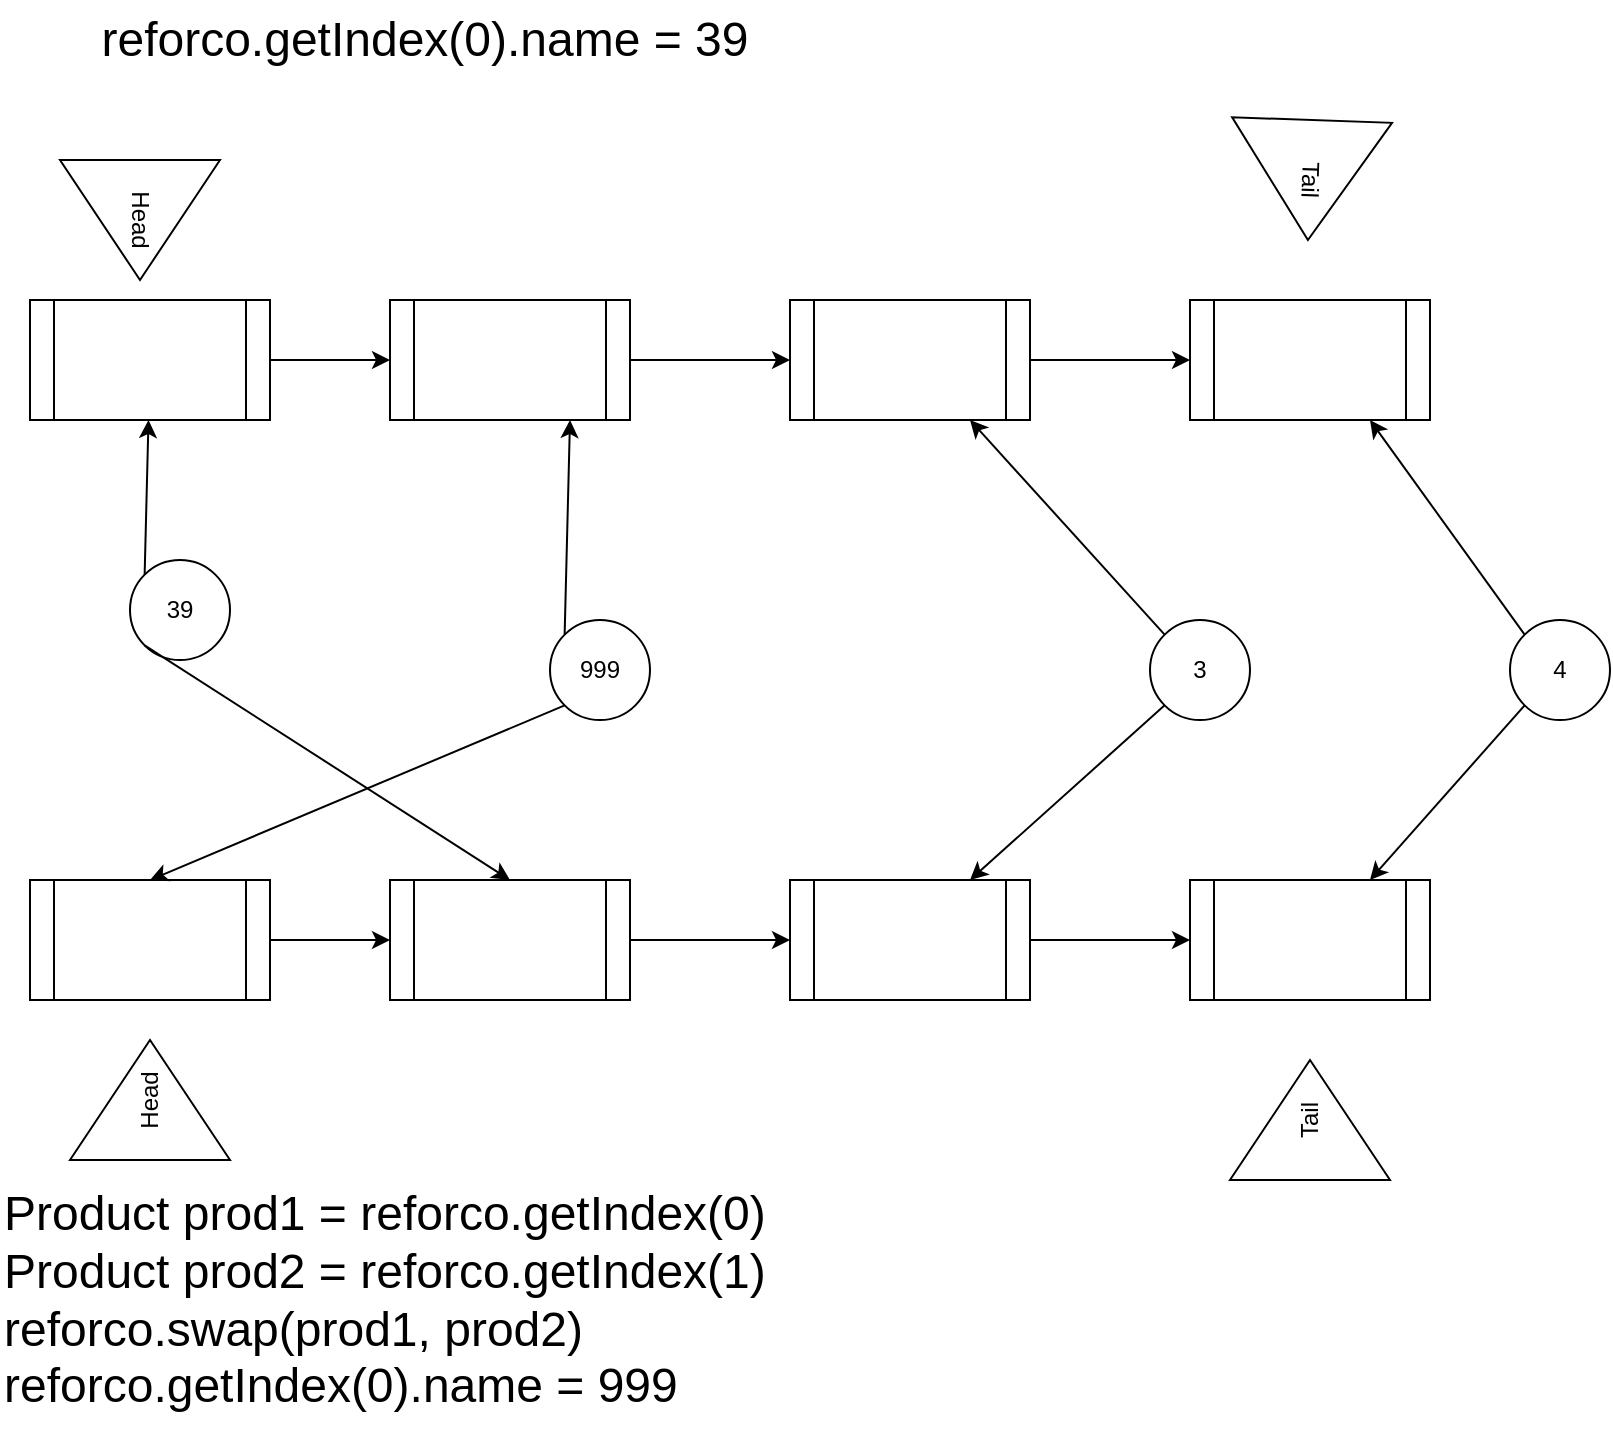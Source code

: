 <mxfile>
    <diagram id="oUjk5CLjUR4xK5FHmyj4" name="Page-1">
        <mxGraphModel dx="1043" dy="968" grid="1" gridSize="10" guides="1" tooltips="1" connect="1" arrows="1" fold="1" page="1" pageScale="1" pageWidth="850" pageHeight="1100" math="0" shadow="0">
            <root>
                <mxCell id="0"/>
                <mxCell id="1" parent="0"/>
                <mxCell id="5" value="" style="edgeStyle=none;html=1;" parent="1" source="2" target="4" edge="1">
                    <mxGeometry relative="1" as="geometry"/>
                </mxCell>
                <mxCell id="2" value="" style="shape=process;whiteSpace=wrap;html=1;backgroundOutline=1;" parent="1" vertex="1">
                    <mxGeometry x="50" y="160" width="120" height="60" as="geometry"/>
                </mxCell>
                <mxCell id="3" value="Head" style="triangle;whiteSpace=wrap;html=1;rotation=90;" parent="1" vertex="1">
                    <mxGeometry x="75" y="80" width="60" height="80" as="geometry"/>
                </mxCell>
                <mxCell id="7" value="" style="edgeStyle=none;html=1;" parent="1" source="4" target="6" edge="1">
                    <mxGeometry relative="1" as="geometry"/>
                </mxCell>
                <mxCell id="4" value="" style="shape=process;whiteSpace=wrap;html=1;backgroundOutline=1;" parent="1" vertex="1">
                    <mxGeometry x="230" y="160" width="120" height="60" as="geometry"/>
                </mxCell>
                <mxCell id="10" value="" style="edgeStyle=none;html=1;" parent="1" source="6" target="9" edge="1">
                    <mxGeometry relative="1" as="geometry"/>
                </mxCell>
                <mxCell id="6" value="" style="shape=process;whiteSpace=wrap;html=1;backgroundOutline=1;" parent="1" vertex="1">
                    <mxGeometry x="430" y="160" width="120" height="60" as="geometry"/>
                </mxCell>
                <mxCell id="8" value="Tail" style="triangle;whiteSpace=wrap;html=1;rotation=92;" parent="1" vertex="1">
                    <mxGeometry x="660" y="60" width="60" height="80" as="geometry"/>
                </mxCell>
                <mxCell id="9" value="" style="shape=process;whiteSpace=wrap;html=1;backgroundOutline=1;" parent="1" vertex="1">
                    <mxGeometry x="630" y="160" width="120" height="60" as="geometry"/>
                </mxCell>
                <mxCell id="11" value="39" style="ellipse;whiteSpace=wrap;html=1;aspect=fixed;" vertex="1" parent="1">
                    <mxGeometry x="100" y="290" width="50" height="50" as="geometry"/>
                </mxCell>
                <mxCell id="12" value="999" style="ellipse;whiteSpace=wrap;html=1;aspect=fixed;" vertex="1" parent="1">
                    <mxGeometry x="310" y="320" width="50" height="50" as="geometry"/>
                </mxCell>
                <mxCell id="13" value="3" style="ellipse;whiteSpace=wrap;html=1;aspect=fixed;" vertex="1" parent="1">
                    <mxGeometry x="610" y="320" width="50" height="50" as="geometry"/>
                </mxCell>
                <mxCell id="14" value="4" style="ellipse;whiteSpace=wrap;html=1;aspect=fixed;" vertex="1" parent="1">
                    <mxGeometry x="790" y="320" width="50" height="50" as="geometry"/>
                </mxCell>
                <mxCell id="15" value="Head" style="triangle;whiteSpace=wrap;html=1;rotation=-90;" vertex="1" parent="1">
                    <mxGeometry x="80" y="520" width="60" height="80" as="geometry"/>
                </mxCell>
                <mxCell id="16" value="Tail" style="triangle;whiteSpace=wrap;html=1;rotation=-90;" vertex="1" parent="1">
                    <mxGeometry x="660" y="530" width="60" height="80" as="geometry"/>
                </mxCell>
                <mxCell id="17" value="" style="shape=process;whiteSpace=wrap;html=1;backgroundOutline=1;" vertex="1" parent="1">
                    <mxGeometry x="50" y="450" width="120" height="60" as="geometry"/>
                </mxCell>
                <mxCell id="21" value="" style="edgeStyle=none;html=1;" edge="1" parent="1" source="17" target="20">
                    <mxGeometry relative="1" as="geometry"/>
                </mxCell>
                <mxCell id="18" value="" style="endArrow=classic;html=1;exitX=0;exitY=0;exitDx=0;exitDy=0;" edge="1" parent="1" source="11" target="2">
                    <mxGeometry width="50" height="50" relative="1" as="geometry">
                        <mxPoint x="370" y="340" as="sourcePoint"/>
                        <mxPoint x="420" y="290" as="targetPoint"/>
                    </mxGeometry>
                </mxCell>
                <mxCell id="19" value="" style="endArrow=classic;html=1;exitX=0;exitY=1;exitDx=0;exitDy=0;entryX=0.5;entryY=0;entryDx=0;entryDy=0;" edge="1" parent="1" source="11" target="20">
                    <mxGeometry width="50" height="50" relative="1" as="geometry">
                        <mxPoint x="277.322" y="337.322" as="sourcePoint"/>
                        <mxPoint x="154.369" y="230" as="targetPoint"/>
                    </mxGeometry>
                </mxCell>
                <mxCell id="30" value="" style="edgeStyle=none;html=1;" edge="1" parent="1" source="20" target="22">
                    <mxGeometry relative="1" as="geometry"/>
                </mxCell>
                <mxCell id="20" value="" style="shape=process;whiteSpace=wrap;html=1;backgroundOutline=1;" vertex="1" parent="1">
                    <mxGeometry x="230" y="450" width="120" height="60" as="geometry"/>
                </mxCell>
                <mxCell id="31" value="" style="edgeStyle=none;html=1;" edge="1" parent="1" source="22" target="23">
                    <mxGeometry relative="1" as="geometry"/>
                </mxCell>
                <mxCell id="22" value="" style="shape=process;whiteSpace=wrap;html=1;backgroundOutline=1;" vertex="1" parent="1">
                    <mxGeometry x="430" y="450" width="120" height="60" as="geometry"/>
                </mxCell>
                <mxCell id="23" value="" style="shape=process;whiteSpace=wrap;html=1;backgroundOutline=1;" vertex="1" parent="1">
                    <mxGeometry x="630" y="450" width="120" height="60" as="geometry"/>
                </mxCell>
                <mxCell id="24" value="" style="endArrow=classic;html=1;exitX=0;exitY=1;exitDx=0;exitDy=0;entryX=0.5;entryY=0;entryDx=0;entryDy=0;" edge="1" parent="1" source="12" target="17">
                    <mxGeometry width="50" height="50" relative="1" as="geometry">
                        <mxPoint x="277.322" y="372.678" as="sourcePoint"/>
                        <mxPoint x="150" y="460" as="targetPoint"/>
                    </mxGeometry>
                </mxCell>
                <mxCell id="25" value="" style="endArrow=classic;html=1;exitX=0;exitY=0;exitDx=0;exitDy=0;entryX=0.75;entryY=1;entryDx=0;entryDy=0;" edge="1" parent="1" source="12" target="4">
                    <mxGeometry width="50" height="50" relative="1" as="geometry">
                        <mxPoint x="287.322" y="382.678" as="sourcePoint"/>
                        <mxPoint x="160" y="470" as="targetPoint"/>
                    </mxGeometry>
                </mxCell>
                <mxCell id="26" value="" style="endArrow=classic;html=1;exitX=0;exitY=0;exitDx=0;exitDy=0;entryX=0.75;entryY=1;entryDx=0;entryDy=0;" edge="1" parent="1" source="13" target="6">
                    <mxGeometry width="50" height="50" relative="1" as="geometry">
                        <mxPoint x="297.322" y="392.678" as="sourcePoint"/>
                        <mxPoint x="170" y="480" as="targetPoint"/>
                    </mxGeometry>
                </mxCell>
                <mxCell id="27" value="" style="endArrow=classic;html=1;exitX=0;exitY=1;exitDx=0;exitDy=0;entryX=0.75;entryY=0;entryDx=0;entryDy=0;" edge="1" parent="1" source="13" target="22">
                    <mxGeometry width="50" height="50" relative="1" as="geometry">
                        <mxPoint x="307.322" y="402.678" as="sourcePoint"/>
                        <mxPoint x="180" y="490" as="targetPoint"/>
                    </mxGeometry>
                </mxCell>
                <mxCell id="28" value="" style="endArrow=classic;html=1;exitX=0;exitY=0;exitDx=0;exitDy=0;entryX=0.75;entryY=1;entryDx=0;entryDy=0;" edge="1" parent="1" source="14" target="9">
                    <mxGeometry width="50" height="50" relative="1" as="geometry">
                        <mxPoint x="627.322" y="337.322" as="sourcePoint"/>
                        <mxPoint x="530" y="230" as="targetPoint"/>
                    </mxGeometry>
                </mxCell>
                <mxCell id="29" value="" style="endArrow=classic;html=1;exitX=0;exitY=1;exitDx=0;exitDy=0;entryX=0.75;entryY=0;entryDx=0;entryDy=0;" edge="1" parent="1" source="14" target="23">
                    <mxGeometry width="50" height="50" relative="1" as="geometry">
                        <mxPoint x="637.322" y="347.322" as="sourcePoint"/>
                        <mxPoint x="540" y="240" as="targetPoint"/>
                    </mxGeometry>
                </mxCell>
                <mxCell id="35" value="reforco.getIndex(0).name = 39" style="text;html=1;strokeColor=none;fillColor=none;align=center;verticalAlign=middle;whiteSpace=wrap;rounded=0;fontSize=24;" vertex="1" parent="1">
                    <mxGeometry x="35" y="10" width="425" height="40" as="geometry"/>
                </mxCell>
                <mxCell id="37" value="Product prod1 = reforco.getIndex(0)&lt;br&gt;Product prod2 = reforco.getIndex(1)&lt;br&gt;reforco.swap(prod1, prod2)&lt;br&gt;reforco.getIndex(0).name = 999" style="text;html=1;strokeColor=none;fillColor=none;align=left;verticalAlign=middle;whiteSpace=wrap;rounded=0;fontSize=24;" vertex="1" parent="1">
                    <mxGeometry x="35" y="590" width="675" height="140" as="geometry"/>
                </mxCell>
            </root>
        </mxGraphModel>
    </diagram>
    <diagram id="w5kk-Ea8j7WVxW9C-kzw" name="Página-1">
        <mxGraphModel grid="1" page="1" gridSize="10" guides="1" tooltips="1" connect="1" arrows="1" fold="1" pageScale="1" pageWidth="827" pageHeight="1169" math="0" shadow="0">
            <root>
                <mxCell id="0"/>
                <mxCell id="1" parent="0"/>
                <mxCell id="2" value="HEAD" style="triangle;whiteSpace=wrap;html=1;rotation=90;" parent="1" vertex="1">
                    <mxGeometry x="80" y="130" width="60" height="80" as="geometry"/>
                </mxCell>
                <mxCell id="3" value="TAIL" style="triangle;whiteSpace=wrap;html=1;rotation=90;" vertex="1" parent="1">
                    <mxGeometry x="480" y="130" width="60" height="80" as="geometry"/>
                </mxCell>
            </root>
        </mxGraphModel>
    </diagram>
</mxfile>